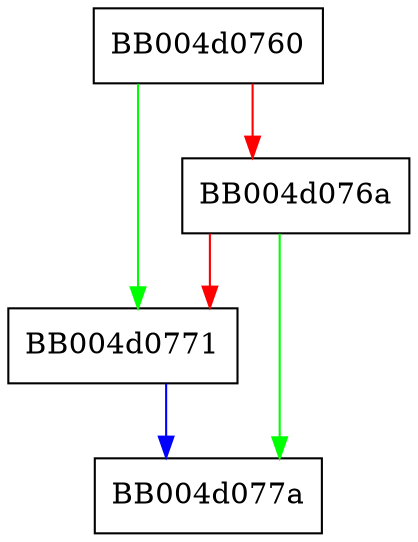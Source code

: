 digraph tls_any_set_protocol_version {
  node [shape="box"];
  graph [splines=ortho];
  BB004d0760 -> BB004d0771 [color="green"];
  BB004d0760 -> BB004d076a [color="red"];
  BB004d076a -> BB004d077a [color="green"];
  BB004d076a -> BB004d0771 [color="red"];
  BB004d0771 -> BB004d077a [color="blue"];
}